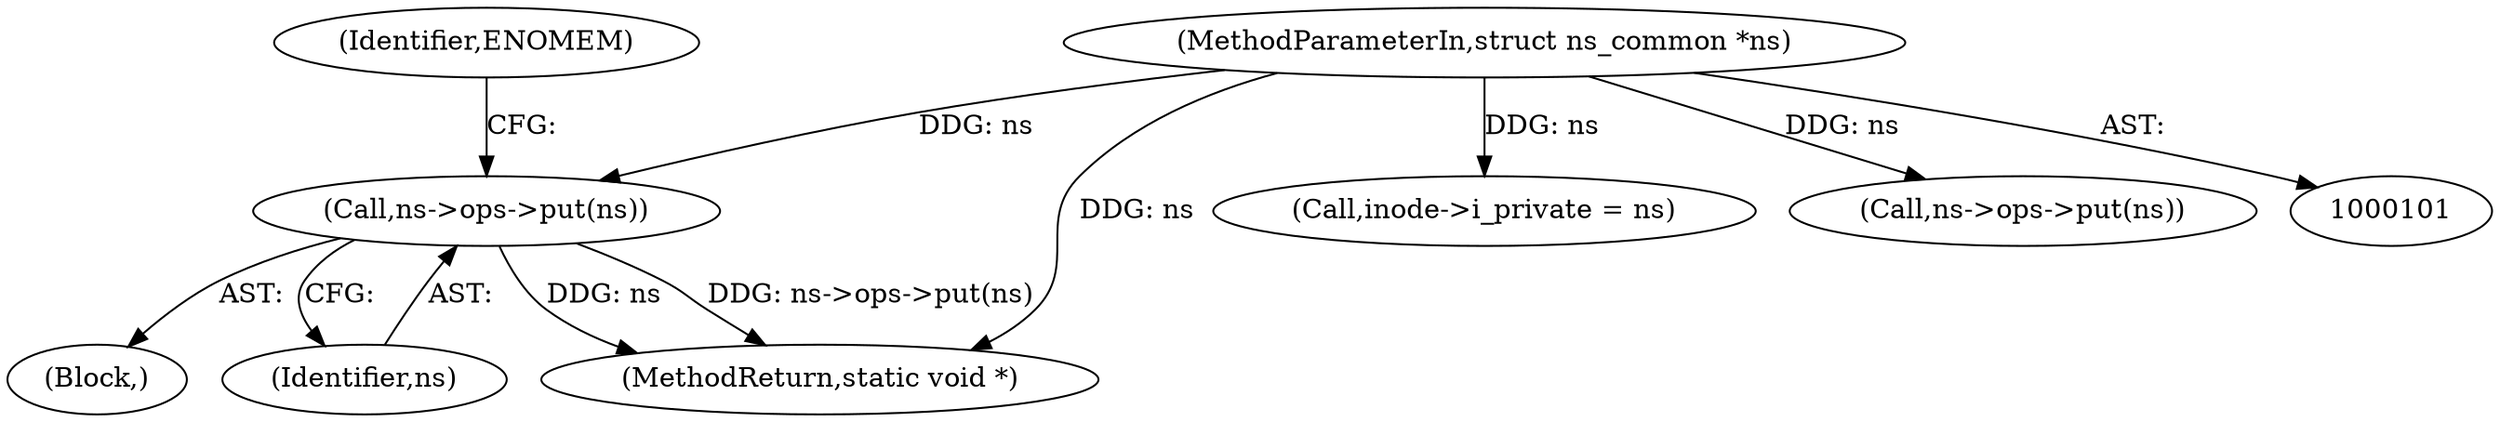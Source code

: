 digraph "0_linux_073c516ff73557a8f7315066856c04b50383ac34@pointer" {
"1000167" [label="(Call,ns->ops->put(ns))"];
"1000103" [label="(MethodParameterIn,struct ns_common *ns)"];
"1000166" [label="(Block,)"];
"1000212" [label="(Call,inode->i_private = ns)"];
"1000172" [label="(Identifier,ENOMEM)"];
"1000103" [label="(MethodParameterIn,struct ns_common *ns)"];
"1000167" [label="(Call,ns->ops->put(ns))"];
"1000168" [label="(Identifier,ns)"];
"1000139" [label="(Call,ns->ops->put(ns))"];
"1000276" [label="(MethodReturn,static void *)"];
"1000167" -> "1000166"  [label="AST: "];
"1000167" -> "1000168"  [label="CFG: "];
"1000168" -> "1000167"  [label="AST: "];
"1000172" -> "1000167"  [label="CFG: "];
"1000167" -> "1000276"  [label="DDG: ns"];
"1000167" -> "1000276"  [label="DDG: ns->ops->put(ns)"];
"1000103" -> "1000167"  [label="DDG: ns"];
"1000103" -> "1000101"  [label="AST: "];
"1000103" -> "1000276"  [label="DDG: ns"];
"1000103" -> "1000139"  [label="DDG: ns"];
"1000103" -> "1000212"  [label="DDG: ns"];
}
